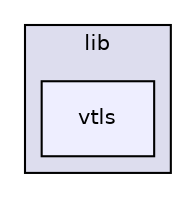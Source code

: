 digraph "components/curl/lib/vtls" {
  compound=true
  node [ fontsize="10", fontname="Helvetica"];
  edge [ labelfontsize="10", labelfontname="Helvetica"];
  subgraph clusterdir_efb6013f246e7f8b3181c5014844a411 {
    graph [ bgcolor="#ddddee", pencolor="black", label="lib" fontname="Helvetica", fontsize="10", URL="dir_efb6013f246e7f8b3181c5014844a411.html"]
  dir_c8d0f45061db60a99b5caea59b58f693 [shape=box, label="vtls", style="filled", fillcolor="#eeeeff", pencolor="black", URL="dir_c8d0f45061db60a99b5caea59b58f693.html"];
  }
}
